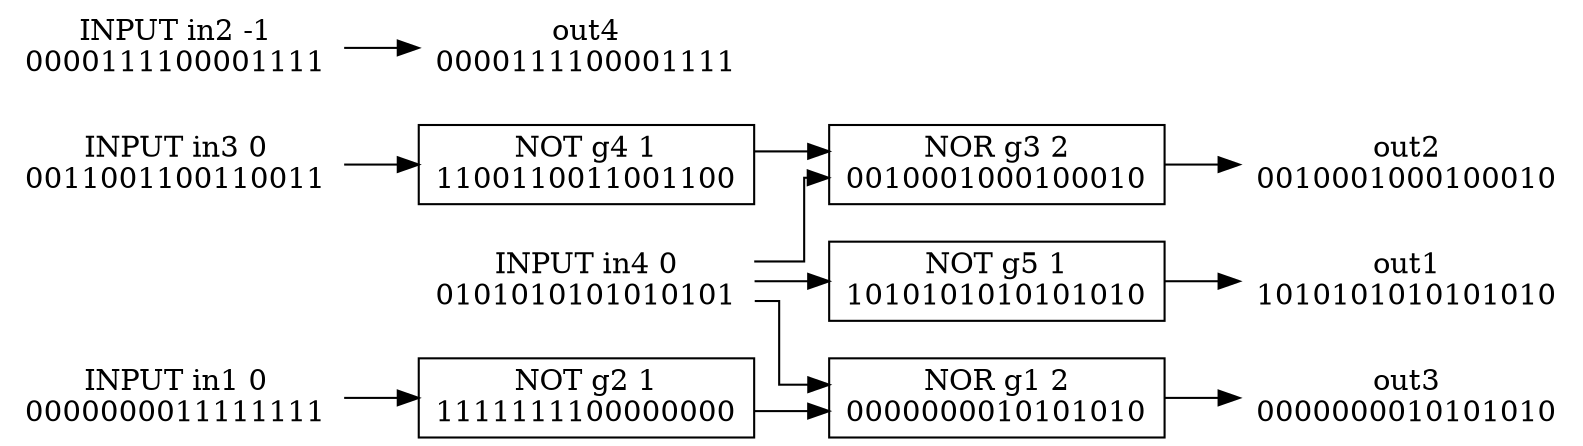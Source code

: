 #GRAPHVIZ_OUTPUT 
digraph{ 
rankdir=LR; 
splines=ortho; 
out1[shape=none,label="out1\n1010101010101010"]; 
out2[shape=none,label="out2\n0010001000100010"]; 
out3[shape=none,label="out3\n0000000010101010"]; 
out4[shape=none,label="out4\n0000111100001111"]; 
in4[shape=none,label="INPUT in4 0\n0101010101010101"]; 
in3[shape=none,label="INPUT in3 0\n0011001100110011"]; 
in2[shape=none,label="INPUT in2 -1\n0000111100001111"]; 
in1[shape=none,label="INPUT in1 0\n0000000011111111"]; 
g5[shape=box,style=filled,fillcolor=gray100,label="NOT g5 1\n1010101010101010"]; 
g4[shape=box,style=filled,fillcolor=gray100,label="NOT g4 1\n1100110011001100"]; 
g3[shape=box,style=filled,fillcolor=gray100,label="NOR g3 2\n0010001000100010"]; 
g2[shape=box,style=filled,fillcolor=gray100,label="NOT g2 1\n1111111100000000"]; 
g1[shape=box,style=filled,fillcolor=gray100,label="NOR g1 2\n0000000010101010"]; 
in2->out4; 
g1->out3; 
in4->g1; 
g2->g1; 
in1->g2; 
g3->out2; 
in4->g3; 
g4->g3; 
in3->g4; 
g5->out1; 
in4->g5; 
} 
